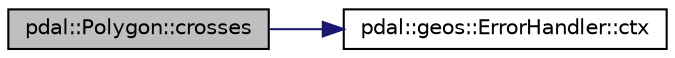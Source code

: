 digraph "pdal::Polygon::crosses"
{
  edge [fontname="Helvetica",fontsize="10",labelfontname="Helvetica",labelfontsize="10"];
  node [fontname="Helvetica",fontsize="10",shape=record];
  rankdir="LR";
  Node1 [label="pdal::Polygon::crosses",height=0.2,width=0.4,color="black", fillcolor="grey75", style="filled", fontcolor="black"];
  Node1 -> Node2 [color="midnightblue",fontsize="10",style="solid",fontname="Helvetica"];
  Node2 [label="pdal::geos::ErrorHandler::ctx",height=0.2,width=0.4,color="black", fillcolor="white", style="filled",URL="$classpdal_1_1geos_1_1ErrorHandler.html#a54bdaa70ba8baee1c8ad8f9f47572c8d"];
}

